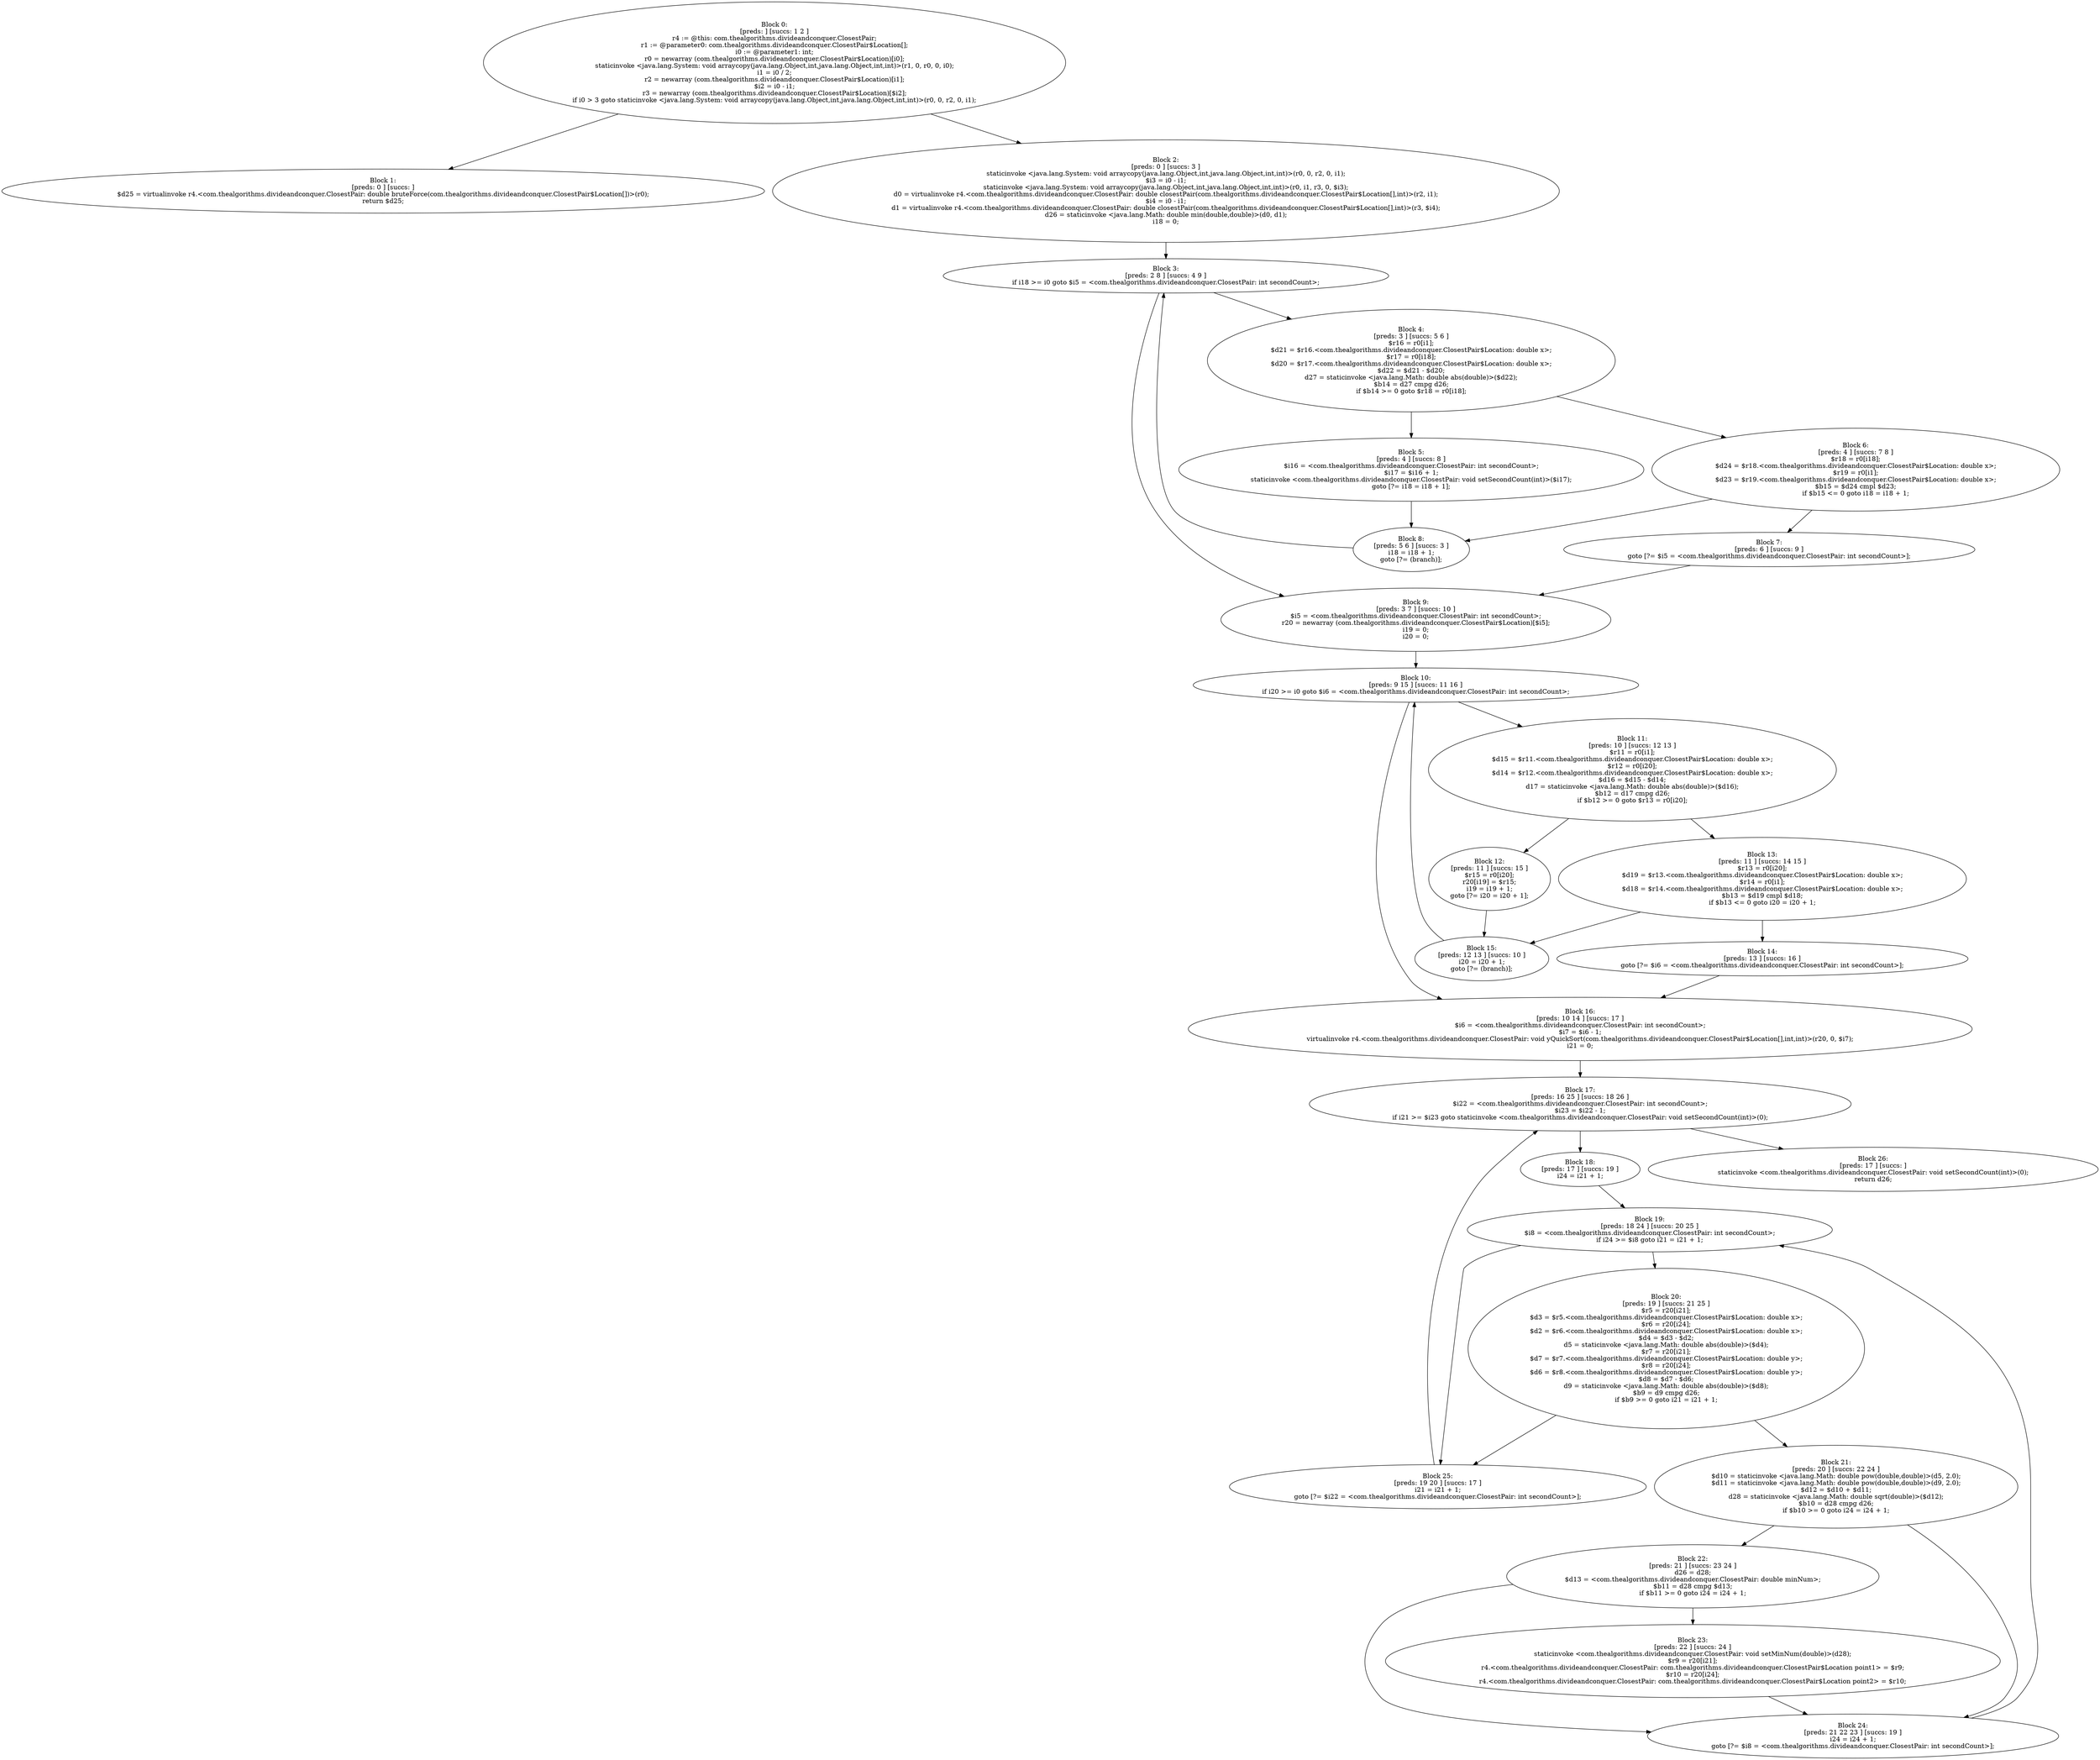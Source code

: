 digraph "unitGraph" {
    "Block 0:
[preds: ] [succs: 1 2 ]
r4 := @this: com.thealgorithms.divideandconquer.ClosestPair;
r1 := @parameter0: com.thealgorithms.divideandconquer.ClosestPair$Location[];
i0 := @parameter1: int;
r0 = newarray (com.thealgorithms.divideandconquer.ClosestPair$Location)[i0];
staticinvoke <java.lang.System: void arraycopy(java.lang.Object,int,java.lang.Object,int,int)>(r1, 0, r0, 0, i0);
i1 = i0 / 2;
r2 = newarray (com.thealgorithms.divideandconquer.ClosestPair$Location)[i1];
$i2 = i0 - i1;
r3 = newarray (com.thealgorithms.divideandconquer.ClosestPair$Location)[$i2];
if i0 > 3 goto staticinvoke <java.lang.System: void arraycopy(java.lang.Object,int,java.lang.Object,int,int)>(r0, 0, r2, 0, i1);
"
    "Block 1:
[preds: 0 ] [succs: ]
$d25 = virtualinvoke r4.<com.thealgorithms.divideandconquer.ClosestPair: double bruteForce(com.thealgorithms.divideandconquer.ClosestPair$Location[])>(r0);
return $d25;
"
    "Block 2:
[preds: 0 ] [succs: 3 ]
staticinvoke <java.lang.System: void arraycopy(java.lang.Object,int,java.lang.Object,int,int)>(r0, 0, r2, 0, i1);
$i3 = i0 - i1;
staticinvoke <java.lang.System: void arraycopy(java.lang.Object,int,java.lang.Object,int,int)>(r0, i1, r3, 0, $i3);
d0 = virtualinvoke r4.<com.thealgorithms.divideandconquer.ClosestPair: double closestPair(com.thealgorithms.divideandconquer.ClosestPair$Location[],int)>(r2, i1);
$i4 = i0 - i1;
d1 = virtualinvoke r4.<com.thealgorithms.divideandconquer.ClosestPair: double closestPair(com.thealgorithms.divideandconquer.ClosestPair$Location[],int)>(r3, $i4);
d26 = staticinvoke <java.lang.Math: double min(double,double)>(d0, d1);
i18 = 0;
"
    "Block 3:
[preds: 2 8 ] [succs: 4 9 ]
if i18 >= i0 goto $i5 = <com.thealgorithms.divideandconquer.ClosestPair: int secondCount>;
"
    "Block 4:
[preds: 3 ] [succs: 5 6 ]
$r16 = r0[i1];
$d21 = $r16.<com.thealgorithms.divideandconquer.ClosestPair$Location: double x>;
$r17 = r0[i18];
$d20 = $r17.<com.thealgorithms.divideandconquer.ClosestPair$Location: double x>;
$d22 = $d21 - $d20;
d27 = staticinvoke <java.lang.Math: double abs(double)>($d22);
$b14 = d27 cmpg d26;
if $b14 >= 0 goto $r18 = r0[i18];
"
    "Block 5:
[preds: 4 ] [succs: 8 ]
$i16 = <com.thealgorithms.divideandconquer.ClosestPair: int secondCount>;
$i17 = $i16 + 1;
staticinvoke <com.thealgorithms.divideandconquer.ClosestPair: void setSecondCount(int)>($i17);
goto [?= i18 = i18 + 1];
"
    "Block 6:
[preds: 4 ] [succs: 7 8 ]
$r18 = r0[i18];
$d24 = $r18.<com.thealgorithms.divideandconquer.ClosestPair$Location: double x>;
$r19 = r0[i1];
$d23 = $r19.<com.thealgorithms.divideandconquer.ClosestPair$Location: double x>;
$b15 = $d24 cmpl $d23;
if $b15 <= 0 goto i18 = i18 + 1;
"
    "Block 7:
[preds: 6 ] [succs: 9 ]
goto [?= $i5 = <com.thealgorithms.divideandconquer.ClosestPair: int secondCount>];
"
    "Block 8:
[preds: 5 6 ] [succs: 3 ]
i18 = i18 + 1;
goto [?= (branch)];
"
    "Block 9:
[preds: 3 7 ] [succs: 10 ]
$i5 = <com.thealgorithms.divideandconquer.ClosestPair: int secondCount>;
r20 = newarray (com.thealgorithms.divideandconquer.ClosestPair$Location)[$i5];
i19 = 0;
i20 = 0;
"
    "Block 10:
[preds: 9 15 ] [succs: 11 16 ]
if i20 >= i0 goto $i6 = <com.thealgorithms.divideandconquer.ClosestPair: int secondCount>;
"
    "Block 11:
[preds: 10 ] [succs: 12 13 ]
$r11 = r0[i1];
$d15 = $r11.<com.thealgorithms.divideandconquer.ClosestPair$Location: double x>;
$r12 = r0[i20];
$d14 = $r12.<com.thealgorithms.divideandconquer.ClosestPair$Location: double x>;
$d16 = $d15 - $d14;
d17 = staticinvoke <java.lang.Math: double abs(double)>($d16);
$b12 = d17 cmpg d26;
if $b12 >= 0 goto $r13 = r0[i20];
"
    "Block 12:
[preds: 11 ] [succs: 15 ]
$r15 = r0[i20];
r20[i19] = $r15;
i19 = i19 + 1;
goto [?= i20 = i20 + 1];
"
    "Block 13:
[preds: 11 ] [succs: 14 15 ]
$r13 = r0[i20];
$d19 = $r13.<com.thealgorithms.divideandconquer.ClosestPair$Location: double x>;
$r14 = r0[i1];
$d18 = $r14.<com.thealgorithms.divideandconquer.ClosestPair$Location: double x>;
$b13 = $d19 cmpl $d18;
if $b13 <= 0 goto i20 = i20 + 1;
"
    "Block 14:
[preds: 13 ] [succs: 16 ]
goto [?= $i6 = <com.thealgorithms.divideandconquer.ClosestPair: int secondCount>];
"
    "Block 15:
[preds: 12 13 ] [succs: 10 ]
i20 = i20 + 1;
goto [?= (branch)];
"
    "Block 16:
[preds: 10 14 ] [succs: 17 ]
$i6 = <com.thealgorithms.divideandconquer.ClosestPair: int secondCount>;
$i7 = $i6 - 1;
virtualinvoke r4.<com.thealgorithms.divideandconquer.ClosestPair: void yQuickSort(com.thealgorithms.divideandconquer.ClosestPair$Location[],int,int)>(r20, 0, $i7);
i21 = 0;
"
    "Block 17:
[preds: 16 25 ] [succs: 18 26 ]
$i22 = <com.thealgorithms.divideandconquer.ClosestPair: int secondCount>;
$i23 = $i22 - 1;
if i21 >= $i23 goto staticinvoke <com.thealgorithms.divideandconquer.ClosestPair: void setSecondCount(int)>(0);
"
    "Block 18:
[preds: 17 ] [succs: 19 ]
i24 = i21 + 1;
"
    "Block 19:
[preds: 18 24 ] [succs: 20 25 ]
$i8 = <com.thealgorithms.divideandconquer.ClosestPair: int secondCount>;
if i24 >= $i8 goto i21 = i21 + 1;
"
    "Block 20:
[preds: 19 ] [succs: 21 25 ]
$r5 = r20[i21];
$d3 = $r5.<com.thealgorithms.divideandconquer.ClosestPair$Location: double x>;
$r6 = r20[i24];
$d2 = $r6.<com.thealgorithms.divideandconquer.ClosestPair$Location: double x>;
$d4 = $d3 - $d2;
d5 = staticinvoke <java.lang.Math: double abs(double)>($d4);
$r7 = r20[i21];
$d7 = $r7.<com.thealgorithms.divideandconquer.ClosestPair$Location: double y>;
$r8 = r20[i24];
$d6 = $r8.<com.thealgorithms.divideandconquer.ClosestPair$Location: double y>;
$d8 = $d7 - $d6;
d9 = staticinvoke <java.lang.Math: double abs(double)>($d8);
$b9 = d9 cmpg d26;
if $b9 >= 0 goto i21 = i21 + 1;
"
    "Block 21:
[preds: 20 ] [succs: 22 24 ]
$d10 = staticinvoke <java.lang.Math: double pow(double,double)>(d5, 2.0);
$d11 = staticinvoke <java.lang.Math: double pow(double,double)>(d9, 2.0);
$d12 = $d10 + $d11;
d28 = staticinvoke <java.lang.Math: double sqrt(double)>($d12);
$b10 = d28 cmpg d26;
if $b10 >= 0 goto i24 = i24 + 1;
"
    "Block 22:
[preds: 21 ] [succs: 23 24 ]
d26 = d28;
$d13 = <com.thealgorithms.divideandconquer.ClosestPair: double minNum>;
$b11 = d28 cmpg $d13;
if $b11 >= 0 goto i24 = i24 + 1;
"
    "Block 23:
[preds: 22 ] [succs: 24 ]
staticinvoke <com.thealgorithms.divideandconquer.ClosestPair: void setMinNum(double)>(d28);
$r9 = r20[i21];
r4.<com.thealgorithms.divideandconquer.ClosestPair: com.thealgorithms.divideandconquer.ClosestPair$Location point1> = $r9;
$r10 = r20[i24];
r4.<com.thealgorithms.divideandconquer.ClosestPair: com.thealgorithms.divideandconquer.ClosestPair$Location point2> = $r10;
"
    "Block 24:
[preds: 21 22 23 ] [succs: 19 ]
i24 = i24 + 1;
goto [?= $i8 = <com.thealgorithms.divideandconquer.ClosestPair: int secondCount>];
"
    "Block 25:
[preds: 19 20 ] [succs: 17 ]
i21 = i21 + 1;
goto [?= $i22 = <com.thealgorithms.divideandconquer.ClosestPair: int secondCount>];
"
    "Block 26:
[preds: 17 ] [succs: ]
staticinvoke <com.thealgorithms.divideandconquer.ClosestPair: void setSecondCount(int)>(0);
return d26;
"
    "Block 0:
[preds: ] [succs: 1 2 ]
r4 := @this: com.thealgorithms.divideandconquer.ClosestPair;
r1 := @parameter0: com.thealgorithms.divideandconquer.ClosestPair$Location[];
i0 := @parameter1: int;
r0 = newarray (com.thealgorithms.divideandconquer.ClosestPair$Location)[i0];
staticinvoke <java.lang.System: void arraycopy(java.lang.Object,int,java.lang.Object,int,int)>(r1, 0, r0, 0, i0);
i1 = i0 / 2;
r2 = newarray (com.thealgorithms.divideandconquer.ClosestPair$Location)[i1];
$i2 = i0 - i1;
r3 = newarray (com.thealgorithms.divideandconquer.ClosestPair$Location)[$i2];
if i0 > 3 goto staticinvoke <java.lang.System: void arraycopy(java.lang.Object,int,java.lang.Object,int,int)>(r0, 0, r2, 0, i1);
"->"Block 1:
[preds: 0 ] [succs: ]
$d25 = virtualinvoke r4.<com.thealgorithms.divideandconquer.ClosestPair: double bruteForce(com.thealgorithms.divideandconquer.ClosestPair$Location[])>(r0);
return $d25;
";
    "Block 0:
[preds: ] [succs: 1 2 ]
r4 := @this: com.thealgorithms.divideandconquer.ClosestPair;
r1 := @parameter0: com.thealgorithms.divideandconquer.ClosestPair$Location[];
i0 := @parameter1: int;
r0 = newarray (com.thealgorithms.divideandconquer.ClosestPair$Location)[i0];
staticinvoke <java.lang.System: void arraycopy(java.lang.Object,int,java.lang.Object,int,int)>(r1, 0, r0, 0, i0);
i1 = i0 / 2;
r2 = newarray (com.thealgorithms.divideandconquer.ClosestPair$Location)[i1];
$i2 = i0 - i1;
r3 = newarray (com.thealgorithms.divideandconquer.ClosestPair$Location)[$i2];
if i0 > 3 goto staticinvoke <java.lang.System: void arraycopy(java.lang.Object,int,java.lang.Object,int,int)>(r0, 0, r2, 0, i1);
"->"Block 2:
[preds: 0 ] [succs: 3 ]
staticinvoke <java.lang.System: void arraycopy(java.lang.Object,int,java.lang.Object,int,int)>(r0, 0, r2, 0, i1);
$i3 = i0 - i1;
staticinvoke <java.lang.System: void arraycopy(java.lang.Object,int,java.lang.Object,int,int)>(r0, i1, r3, 0, $i3);
d0 = virtualinvoke r4.<com.thealgorithms.divideandconquer.ClosestPair: double closestPair(com.thealgorithms.divideandconquer.ClosestPair$Location[],int)>(r2, i1);
$i4 = i0 - i1;
d1 = virtualinvoke r4.<com.thealgorithms.divideandconquer.ClosestPair: double closestPair(com.thealgorithms.divideandconquer.ClosestPair$Location[],int)>(r3, $i4);
d26 = staticinvoke <java.lang.Math: double min(double,double)>(d0, d1);
i18 = 0;
";
    "Block 2:
[preds: 0 ] [succs: 3 ]
staticinvoke <java.lang.System: void arraycopy(java.lang.Object,int,java.lang.Object,int,int)>(r0, 0, r2, 0, i1);
$i3 = i0 - i1;
staticinvoke <java.lang.System: void arraycopy(java.lang.Object,int,java.lang.Object,int,int)>(r0, i1, r3, 0, $i3);
d0 = virtualinvoke r4.<com.thealgorithms.divideandconquer.ClosestPair: double closestPair(com.thealgorithms.divideandconquer.ClosestPair$Location[],int)>(r2, i1);
$i4 = i0 - i1;
d1 = virtualinvoke r4.<com.thealgorithms.divideandconquer.ClosestPair: double closestPair(com.thealgorithms.divideandconquer.ClosestPair$Location[],int)>(r3, $i4);
d26 = staticinvoke <java.lang.Math: double min(double,double)>(d0, d1);
i18 = 0;
"->"Block 3:
[preds: 2 8 ] [succs: 4 9 ]
if i18 >= i0 goto $i5 = <com.thealgorithms.divideandconquer.ClosestPair: int secondCount>;
";
    "Block 3:
[preds: 2 8 ] [succs: 4 9 ]
if i18 >= i0 goto $i5 = <com.thealgorithms.divideandconquer.ClosestPair: int secondCount>;
"->"Block 4:
[preds: 3 ] [succs: 5 6 ]
$r16 = r0[i1];
$d21 = $r16.<com.thealgorithms.divideandconquer.ClosestPair$Location: double x>;
$r17 = r0[i18];
$d20 = $r17.<com.thealgorithms.divideandconquer.ClosestPair$Location: double x>;
$d22 = $d21 - $d20;
d27 = staticinvoke <java.lang.Math: double abs(double)>($d22);
$b14 = d27 cmpg d26;
if $b14 >= 0 goto $r18 = r0[i18];
";
    "Block 3:
[preds: 2 8 ] [succs: 4 9 ]
if i18 >= i0 goto $i5 = <com.thealgorithms.divideandconquer.ClosestPair: int secondCount>;
"->"Block 9:
[preds: 3 7 ] [succs: 10 ]
$i5 = <com.thealgorithms.divideandconquer.ClosestPair: int secondCount>;
r20 = newarray (com.thealgorithms.divideandconquer.ClosestPair$Location)[$i5];
i19 = 0;
i20 = 0;
";
    "Block 4:
[preds: 3 ] [succs: 5 6 ]
$r16 = r0[i1];
$d21 = $r16.<com.thealgorithms.divideandconquer.ClosestPair$Location: double x>;
$r17 = r0[i18];
$d20 = $r17.<com.thealgorithms.divideandconquer.ClosestPair$Location: double x>;
$d22 = $d21 - $d20;
d27 = staticinvoke <java.lang.Math: double abs(double)>($d22);
$b14 = d27 cmpg d26;
if $b14 >= 0 goto $r18 = r0[i18];
"->"Block 5:
[preds: 4 ] [succs: 8 ]
$i16 = <com.thealgorithms.divideandconquer.ClosestPair: int secondCount>;
$i17 = $i16 + 1;
staticinvoke <com.thealgorithms.divideandconquer.ClosestPair: void setSecondCount(int)>($i17);
goto [?= i18 = i18 + 1];
";
    "Block 4:
[preds: 3 ] [succs: 5 6 ]
$r16 = r0[i1];
$d21 = $r16.<com.thealgorithms.divideandconquer.ClosestPair$Location: double x>;
$r17 = r0[i18];
$d20 = $r17.<com.thealgorithms.divideandconquer.ClosestPair$Location: double x>;
$d22 = $d21 - $d20;
d27 = staticinvoke <java.lang.Math: double abs(double)>($d22);
$b14 = d27 cmpg d26;
if $b14 >= 0 goto $r18 = r0[i18];
"->"Block 6:
[preds: 4 ] [succs: 7 8 ]
$r18 = r0[i18];
$d24 = $r18.<com.thealgorithms.divideandconquer.ClosestPair$Location: double x>;
$r19 = r0[i1];
$d23 = $r19.<com.thealgorithms.divideandconquer.ClosestPair$Location: double x>;
$b15 = $d24 cmpl $d23;
if $b15 <= 0 goto i18 = i18 + 1;
";
    "Block 5:
[preds: 4 ] [succs: 8 ]
$i16 = <com.thealgorithms.divideandconquer.ClosestPair: int secondCount>;
$i17 = $i16 + 1;
staticinvoke <com.thealgorithms.divideandconquer.ClosestPair: void setSecondCount(int)>($i17);
goto [?= i18 = i18 + 1];
"->"Block 8:
[preds: 5 6 ] [succs: 3 ]
i18 = i18 + 1;
goto [?= (branch)];
";
    "Block 6:
[preds: 4 ] [succs: 7 8 ]
$r18 = r0[i18];
$d24 = $r18.<com.thealgorithms.divideandconquer.ClosestPair$Location: double x>;
$r19 = r0[i1];
$d23 = $r19.<com.thealgorithms.divideandconquer.ClosestPair$Location: double x>;
$b15 = $d24 cmpl $d23;
if $b15 <= 0 goto i18 = i18 + 1;
"->"Block 7:
[preds: 6 ] [succs: 9 ]
goto [?= $i5 = <com.thealgorithms.divideandconquer.ClosestPair: int secondCount>];
";
    "Block 6:
[preds: 4 ] [succs: 7 8 ]
$r18 = r0[i18];
$d24 = $r18.<com.thealgorithms.divideandconquer.ClosestPair$Location: double x>;
$r19 = r0[i1];
$d23 = $r19.<com.thealgorithms.divideandconquer.ClosestPair$Location: double x>;
$b15 = $d24 cmpl $d23;
if $b15 <= 0 goto i18 = i18 + 1;
"->"Block 8:
[preds: 5 6 ] [succs: 3 ]
i18 = i18 + 1;
goto [?= (branch)];
";
    "Block 7:
[preds: 6 ] [succs: 9 ]
goto [?= $i5 = <com.thealgorithms.divideandconquer.ClosestPair: int secondCount>];
"->"Block 9:
[preds: 3 7 ] [succs: 10 ]
$i5 = <com.thealgorithms.divideandconquer.ClosestPair: int secondCount>;
r20 = newarray (com.thealgorithms.divideandconquer.ClosestPair$Location)[$i5];
i19 = 0;
i20 = 0;
";
    "Block 8:
[preds: 5 6 ] [succs: 3 ]
i18 = i18 + 1;
goto [?= (branch)];
"->"Block 3:
[preds: 2 8 ] [succs: 4 9 ]
if i18 >= i0 goto $i5 = <com.thealgorithms.divideandconquer.ClosestPair: int secondCount>;
";
    "Block 9:
[preds: 3 7 ] [succs: 10 ]
$i5 = <com.thealgorithms.divideandconquer.ClosestPair: int secondCount>;
r20 = newarray (com.thealgorithms.divideandconquer.ClosestPair$Location)[$i5];
i19 = 0;
i20 = 0;
"->"Block 10:
[preds: 9 15 ] [succs: 11 16 ]
if i20 >= i0 goto $i6 = <com.thealgorithms.divideandconquer.ClosestPair: int secondCount>;
";
    "Block 10:
[preds: 9 15 ] [succs: 11 16 ]
if i20 >= i0 goto $i6 = <com.thealgorithms.divideandconquer.ClosestPair: int secondCount>;
"->"Block 11:
[preds: 10 ] [succs: 12 13 ]
$r11 = r0[i1];
$d15 = $r11.<com.thealgorithms.divideandconquer.ClosestPair$Location: double x>;
$r12 = r0[i20];
$d14 = $r12.<com.thealgorithms.divideandconquer.ClosestPair$Location: double x>;
$d16 = $d15 - $d14;
d17 = staticinvoke <java.lang.Math: double abs(double)>($d16);
$b12 = d17 cmpg d26;
if $b12 >= 0 goto $r13 = r0[i20];
";
    "Block 10:
[preds: 9 15 ] [succs: 11 16 ]
if i20 >= i0 goto $i6 = <com.thealgorithms.divideandconquer.ClosestPair: int secondCount>;
"->"Block 16:
[preds: 10 14 ] [succs: 17 ]
$i6 = <com.thealgorithms.divideandconquer.ClosestPair: int secondCount>;
$i7 = $i6 - 1;
virtualinvoke r4.<com.thealgorithms.divideandconquer.ClosestPair: void yQuickSort(com.thealgorithms.divideandconquer.ClosestPair$Location[],int,int)>(r20, 0, $i7);
i21 = 0;
";
    "Block 11:
[preds: 10 ] [succs: 12 13 ]
$r11 = r0[i1];
$d15 = $r11.<com.thealgorithms.divideandconquer.ClosestPair$Location: double x>;
$r12 = r0[i20];
$d14 = $r12.<com.thealgorithms.divideandconquer.ClosestPair$Location: double x>;
$d16 = $d15 - $d14;
d17 = staticinvoke <java.lang.Math: double abs(double)>($d16);
$b12 = d17 cmpg d26;
if $b12 >= 0 goto $r13 = r0[i20];
"->"Block 12:
[preds: 11 ] [succs: 15 ]
$r15 = r0[i20];
r20[i19] = $r15;
i19 = i19 + 1;
goto [?= i20 = i20 + 1];
";
    "Block 11:
[preds: 10 ] [succs: 12 13 ]
$r11 = r0[i1];
$d15 = $r11.<com.thealgorithms.divideandconquer.ClosestPair$Location: double x>;
$r12 = r0[i20];
$d14 = $r12.<com.thealgorithms.divideandconquer.ClosestPair$Location: double x>;
$d16 = $d15 - $d14;
d17 = staticinvoke <java.lang.Math: double abs(double)>($d16);
$b12 = d17 cmpg d26;
if $b12 >= 0 goto $r13 = r0[i20];
"->"Block 13:
[preds: 11 ] [succs: 14 15 ]
$r13 = r0[i20];
$d19 = $r13.<com.thealgorithms.divideandconquer.ClosestPair$Location: double x>;
$r14 = r0[i1];
$d18 = $r14.<com.thealgorithms.divideandconquer.ClosestPair$Location: double x>;
$b13 = $d19 cmpl $d18;
if $b13 <= 0 goto i20 = i20 + 1;
";
    "Block 12:
[preds: 11 ] [succs: 15 ]
$r15 = r0[i20];
r20[i19] = $r15;
i19 = i19 + 1;
goto [?= i20 = i20 + 1];
"->"Block 15:
[preds: 12 13 ] [succs: 10 ]
i20 = i20 + 1;
goto [?= (branch)];
";
    "Block 13:
[preds: 11 ] [succs: 14 15 ]
$r13 = r0[i20];
$d19 = $r13.<com.thealgorithms.divideandconquer.ClosestPair$Location: double x>;
$r14 = r0[i1];
$d18 = $r14.<com.thealgorithms.divideandconquer.ClosestPair$Location: double x>;
$b13 = $d19 cmpl $d18;
if $b13 <= 0 goto i20 = i20 + 1;
"->"Block 14:
[preds: 13 ] [succs: 16 ]
goto [?= $i6 = <com.thealgorithms.divideandconquer.ClosestPair: int secondCount>];
";
    "Block 13:
[preds: 11 ] [succs: 14 15 ]
$r13 = r0[i20];
$d19 = $r13.<com.thealgorithms.divideandconquer.ClosestPair$Location: double x>;
$r14 = r0[i1];
$d18 = $r14.<com.thealgorithms.divideandconquer.ClosestPair$Location: double x>;
$b13 = $d19 cmpl $d18;
if $b13 <= 0 goto i20 = i20 + 1;
"->"Block 15:
[preds: 12 13 ] [succs: 10 ]
i20 = i20 + 1;
goto [?= (branch)];
";
    "Block 14:
[preds: 13 ] [succs: 16 ]
goto [?= $i6 = <com.thealgorithms.divideandconquer.ClosestPair: int secondCount>];
"->"Block 16:
[preds: 10 14 ] [succs: 17 ]
$i6 = <com.thealgorithms.divideandconquer.ClosestPair: int secondCount>;
$i7 = $i6 - 1;
virtualinvoke r4.<com.thealgorithms.divideandconquer.ClosestPair: void yQuickSort(com.thealgorithms.divideandconquer.ClosestPair$Location[],int,int)>(r20, 0, $i7);
i21 = 0;
";
    "Block 15:
[preds: 12 13 ] [succs: 10 ]
i20 = i20 + 1;
goto [?= (branch)];
"->"Block 10:
[preds: 9 15 ] [succs: 11 16 ]
if i20 >= i0 goto $i6 = <com.thealgorithms.divideandconquer.ClosestPair: int secondCount>;
";
    "Block 16:
[preds: 10 14 ] [succs: 17 ]
$i6 = <com.thealgorithms.divideandconquer.ClosestPair: int secondCount>;
$i7 = $i6 - 1;
virtualinvoke r4.<com.thealgorithms.divideandconquer.ClosestPair: void yQuickSort(com.thealgorithms.divideandconquer.ClosestPair$Location[],int,int)>(r20, 0, $i7);
i21 = 0;
"->"Block 17:
[preds: 16 25 ] [succs: 18 26 ]
$i22 = <com.thealgorithms.divideandconquer.ClosestPair: int secondCount>;
$i23 = $i22 - 1;
if i21 >= $i23 goto staticinvoke <com.thealgorithms.divideandconquer.ClosestPair: void setSecondCount(int)>(0);
";
    "Block 17:
[preds: 16 25 ] [succs: 18 26 ]
$i22 = <com.thealgorithms.divideandconquer.ClosestPair: int secondCount>;
$i23 = $i22 - 1;
if i21 >= $i23 goto staticinvoke <com.thealgorithms.divideandconquer.ClosestPair: void setSecondCount(int)>(0);
"->"Block 18:
[preds: 17 ] [succs: 19 ]
i24 = i21 + 1;
";
    "Block 17:
[preds: 16 25 ] [succs: 18 26 ]
$i22 = <com.thealgorithms.divideandconquer.ClosestPair: int secondCount>;
$i23 = $i22 - 1;
if i21 >= $i23 goto staticinvoke <com.thealgorithms.divideandconquer.ClosestPair: void setSecondCount(int)>(0);
"->"Block 26:
[preds: 17 ] [succs: ]
staticinvoke <com.thealgorithms.divideandconquer.ClosestPair: void setSecondCount(int)>(0);
return d26;
";
    "Block 18:
[preds: 17 ] [succs: 19 ]
i24 = i21 + 1;
"->"Block 19:
[preds: 18 24 ] [succs: 20 25 ]
$i8 = <com.thealgorithms.divideandconquer.ClosestPair: int secondCount>;
if i24 >= $i8 goto i21 = i21 + 1;
";
    "Block 19:
[preds: 18 24 ] [succs: 20 25 ]
$i8 = <com.thealgorithms.divideandconquer.ClosestPair: int secondCount>;
if i24 >= $i8 goto i21 = i21 + 1;
"->"Block 20:
[preds: 19 ] [succs: 21 25 ]
$r5 = r20[i21];
$d3 = $r5.<com.thealgorithms.divideandconquer.ClosestPair$Location: double x>;
$r6 = r20[i24];
$d2 = $r6.<com.thealgorithms.divideandconquer.ClosestPair$Location: double x>;
$d4 = $d3 - $d2;
d5 = staticinvoke <java.lang.Math: double abs(double)>($d4);
$r7 = r20[i21];
$d7 = $r7.<com.thealgorithms.divideandconquer.ClosestPair$Location: double y>;
$r8 = r20[i24];
$d6 = $r8.<com.thealgorithms.divideandconquer.ClosestPair$Location: double y>;
$d8 = $d7 - $d6;
d9 = staticinvoke <java.lang.Math: double abs(double)>($d8);
$b9 = d9 cmpg d26;
if $b9 >= 0 goto i21 = i21 + 1;
";
    "Block 19:
[preds: 18 24 ] [succs: 20 25 ]
$i8 = <com.thealgorithms.divideandconquer.ClosestPair: int secondCount>;
if i24 >= $i8 goto i21 = i21 + 1;
"->"Block 25:
[preds: 19 20 ] [succs: 17 ]
i21 = i21 + 1;
goto [?= $i22 = <com.thealgorithms.divideandconquer.ClosestPair: int secondCount>];
";
    "Block 20:
[preds: 19 ] [succs: 21 25 ]
$r5 = r20[i21];
$d3 = $r5.<com.thealgorithms.divideandconquer.ClosestPair$Location: double x>;
$r6 = r20[i24];
$d2 = $r6.<com.thealgorithms.divideandconquer.ClosestPair$Location: double x>;
$d4 = $d3 - $d2;
d5 = staticinvoke <java.lang.Math: double abs(double)>($d4);
$r7 = r20[i21];
$d7 = $r7.<com.thealgorithms.divideandconquer.ClosestPair$Location: double y>;
$r8 = r20[i24];
$d6 = $r8.<com.thealgorithms.divideandconquer.ClosestPair$Location: double y>;
$d8 = $d7 - $d6;
d9 = staticinvoke <java.lang.Math: double abs(double)>($d8);
$b9 = d9 cmpg d26;
if $b9 >= 0 goto i21 = i21 + 1;
"->"Block 21:
[preds: 20 ] [succs: 22 24 ]
$d10 = staticinvoke <java.lang.Math: double pow(double,double)>(d5, 2.0);
$d11 = staticinvoke <java.lang.Math: double pow(double,double)>(d9, 2.0);
$d12 = $d10 + $d11;
d28 = staticinvoke <java.lang.Math: double sqrt(double)>($d12);
$b10 = d28 cmpg d26;
if $b10 >= 0 goto i24 = i24 + 1;
";
    "Block 20:
[preds: 19 ] [succs: 21 25 ]
$r5 = r20[i21];
$d3 = $r5.<com.thealgorithms.divideandconquer.ClosestPair$Location: double x>;
$r6 = r20[i24];
$d2 = $r6.<com.thealgorithms.divideandconquer.ClosestPair$Location: double x>;
$d4 = $d3 - $d2;
d5 = staticinvoke <java.lang.Math: double abs(double)>($d4);
$r7 = r20[i21];
$d7 = $r7.<com.thealgorithms.divideandconquer.ClosestPair$Location: double y>;
$r8 = r20[i24];
$d6 = $r8.<com.thealgorithms.divideandconquer.ClosestPair$Location: double y>;
$d8 = $d7 - $d6;
d9 = staticinvoke <java.lang.Math: double abs(double)>($d8);
$b9 = d9 cmpg d26;
if $b9 >= 0 goto i21 = i21 + 1;
"->"Block 25:
[preds: 19 20 ] [succs: 17 ]
i21 = i21 + 1;
goto [?= $i22 = <com.thealgorithms.divideandconquer.ClosestPair: int secondCount>];
";
    "Block 21:
[preds: 20 ] [succs: 22 24 ]
$d10 = staticinvoke <java.lang.Math: double pow(double,double)>(d5, 2.0);
$d11 = staticinvoke <java.lang.Math: double pow(double,double)>(d9, 2.0);
$d12 = $d10 + $d11;
d28 = staticinvoke <java.lang.Math: double sqrt(double)>($d12);
$b10 = d28 cmpg d26;
if $b10 >= 0 goto i24 = i24 + 1;
"->"Block 22:
[preds: 21 ] [succs: 23 24 ]
d26 = d28;
$d13 = <com.thealgorithms.divideandconquer.ClosestPair: double minNum>;
$b11 = d28 cmpg $d13;
if $b11 >= 0 goto i24 = i24 + 1;
";
    "Block 21:
[preds: 20 ] [succs: 22 24 ]
$d10 = staticinvoke <java.lang.Math: double pow(double,double)>(d5, 2.0);
$d11 = staticinvoke <java.lang.Math: double pow(double,double)>(d9, 2.0);
$d12 = $d10 + $d11;
d28 = staticinvoke <java.lang.Math: double sqrt(double)>($d12);
$b10 = d28 cmpg d26;
if $b10 >= 0 goto i24 = i24 + 1;
"->"Block 24:
[preds: 21 22 23 ] [succs: 19 ]
i24 = i24 + 1;
goto [?= $i8 = <com.thealgorithms.divideandconquer.ClosestPair: int secondCount>];
";
    "Block 22:
[preds: 21 ] [succs: 23 24 ]
d26 = d28;
$d13 = <com.thealgorithms.divideandconquer.ClosestPair: double minNum>;
$b11 = d28 cmpg $d13;
if $b11 >= 0 goto i24 = i24 + 1;
"->"Block 23:
[preds: 22 ] [succs: 24 ]
staticinvoke <com.thealgorithms.divideandconquer.ClosestPair: void setMinNum(double)>(d28);
$r9 = r20[i21];
r4.<com.thealgorithms.divideandconquer.ClosestPair: com.thealgorithms.divideandconquer.ClosestPair$Location point1> = $r9;
$r10 = r20[i24];
r4.<com.thealgorithms.divideandconquer.ClosestPair: com.thealgorithms.divideandconquer.ClosestPair$Location point2> = $r10;
";
    "Block 22:
[preds: 21 ] [succs: 23 24 ]
d26 = d28;
$d13 = <com.thealgorithms.divideandconquer.ClosestPair: double minNum>;
$b11 = d28 cmpg $d13;
if $b11 >= 0 goto i24 = i24 + 1;
"->"Block 24:
[preds: 21 22 23 ] [succs: 19 ]
i24 = i24 + 1;
goto [?= $i8 = <com.thealgorithms.divideandconquer.ClosestPair: int secondCount>];
";
    "Block 23:
[preds: 22 ] [succs: 24 ]
staticinvoke <com.thealgorithms.divideandconquer.ClosestPair: void setMinNum(double)>(d28);
$r9 = r20[i21];
r4.<com.thealgorithms.divideandconquer.ClosestPair: com.thealgorithms.divideandconquer.ClosestPair$Location point1> = $r9;
$r10 = r20[i24];
r4.<com.thealgorithms.divideandconquer.ClosestPair: com.thealgorithms.divideandconquer.ClosestPair$Location point2> = $r10;
"->"Block 24:
[preds: 21 22 23 ] [succs: 19 ]
i24 = i24 + 1;
goto [?= $i8 = <com.thealgorithms.divideandconquer.ClosestPair: int secondCount>];
";
    "Block 24:
[preds: 21 22 23 ] [succs: 19 ]
i24 = i24 + 1;
goto [?= $i8 = <com.thealgorithms.divideandconquer.ClosestPair: int secondCount>];
"->"Block 19:
[preds: 18 24 ] [succs: 20 25 ]
$i8 = <com.thealgorithms.divideandconquer.ClosestPair: int secondCount>;
if i24 >= $i8 goto i21 = i21 + 1;
";
    "Block 25:
[preds: 19 20 ] [succs: 17 ]
i21 = i21 + 1;
goto [?= $i22 = <com.thealgorithms.divideandconquer.ClosestPair: int secondCount>];
"->"Block 17:
[preds: 16 25 ] [succs: 18 26 ]
$i22 = <com.thealgorithms.divideandconquer.ClosestPair: int secondCount>;
$i23 = $i22 - 1;
if i21 >= $i23 goto staticinvoke <com.thealgorithms.divideandconquer.ClosestPair: void setSecondCount(int)>(0);
";
}
